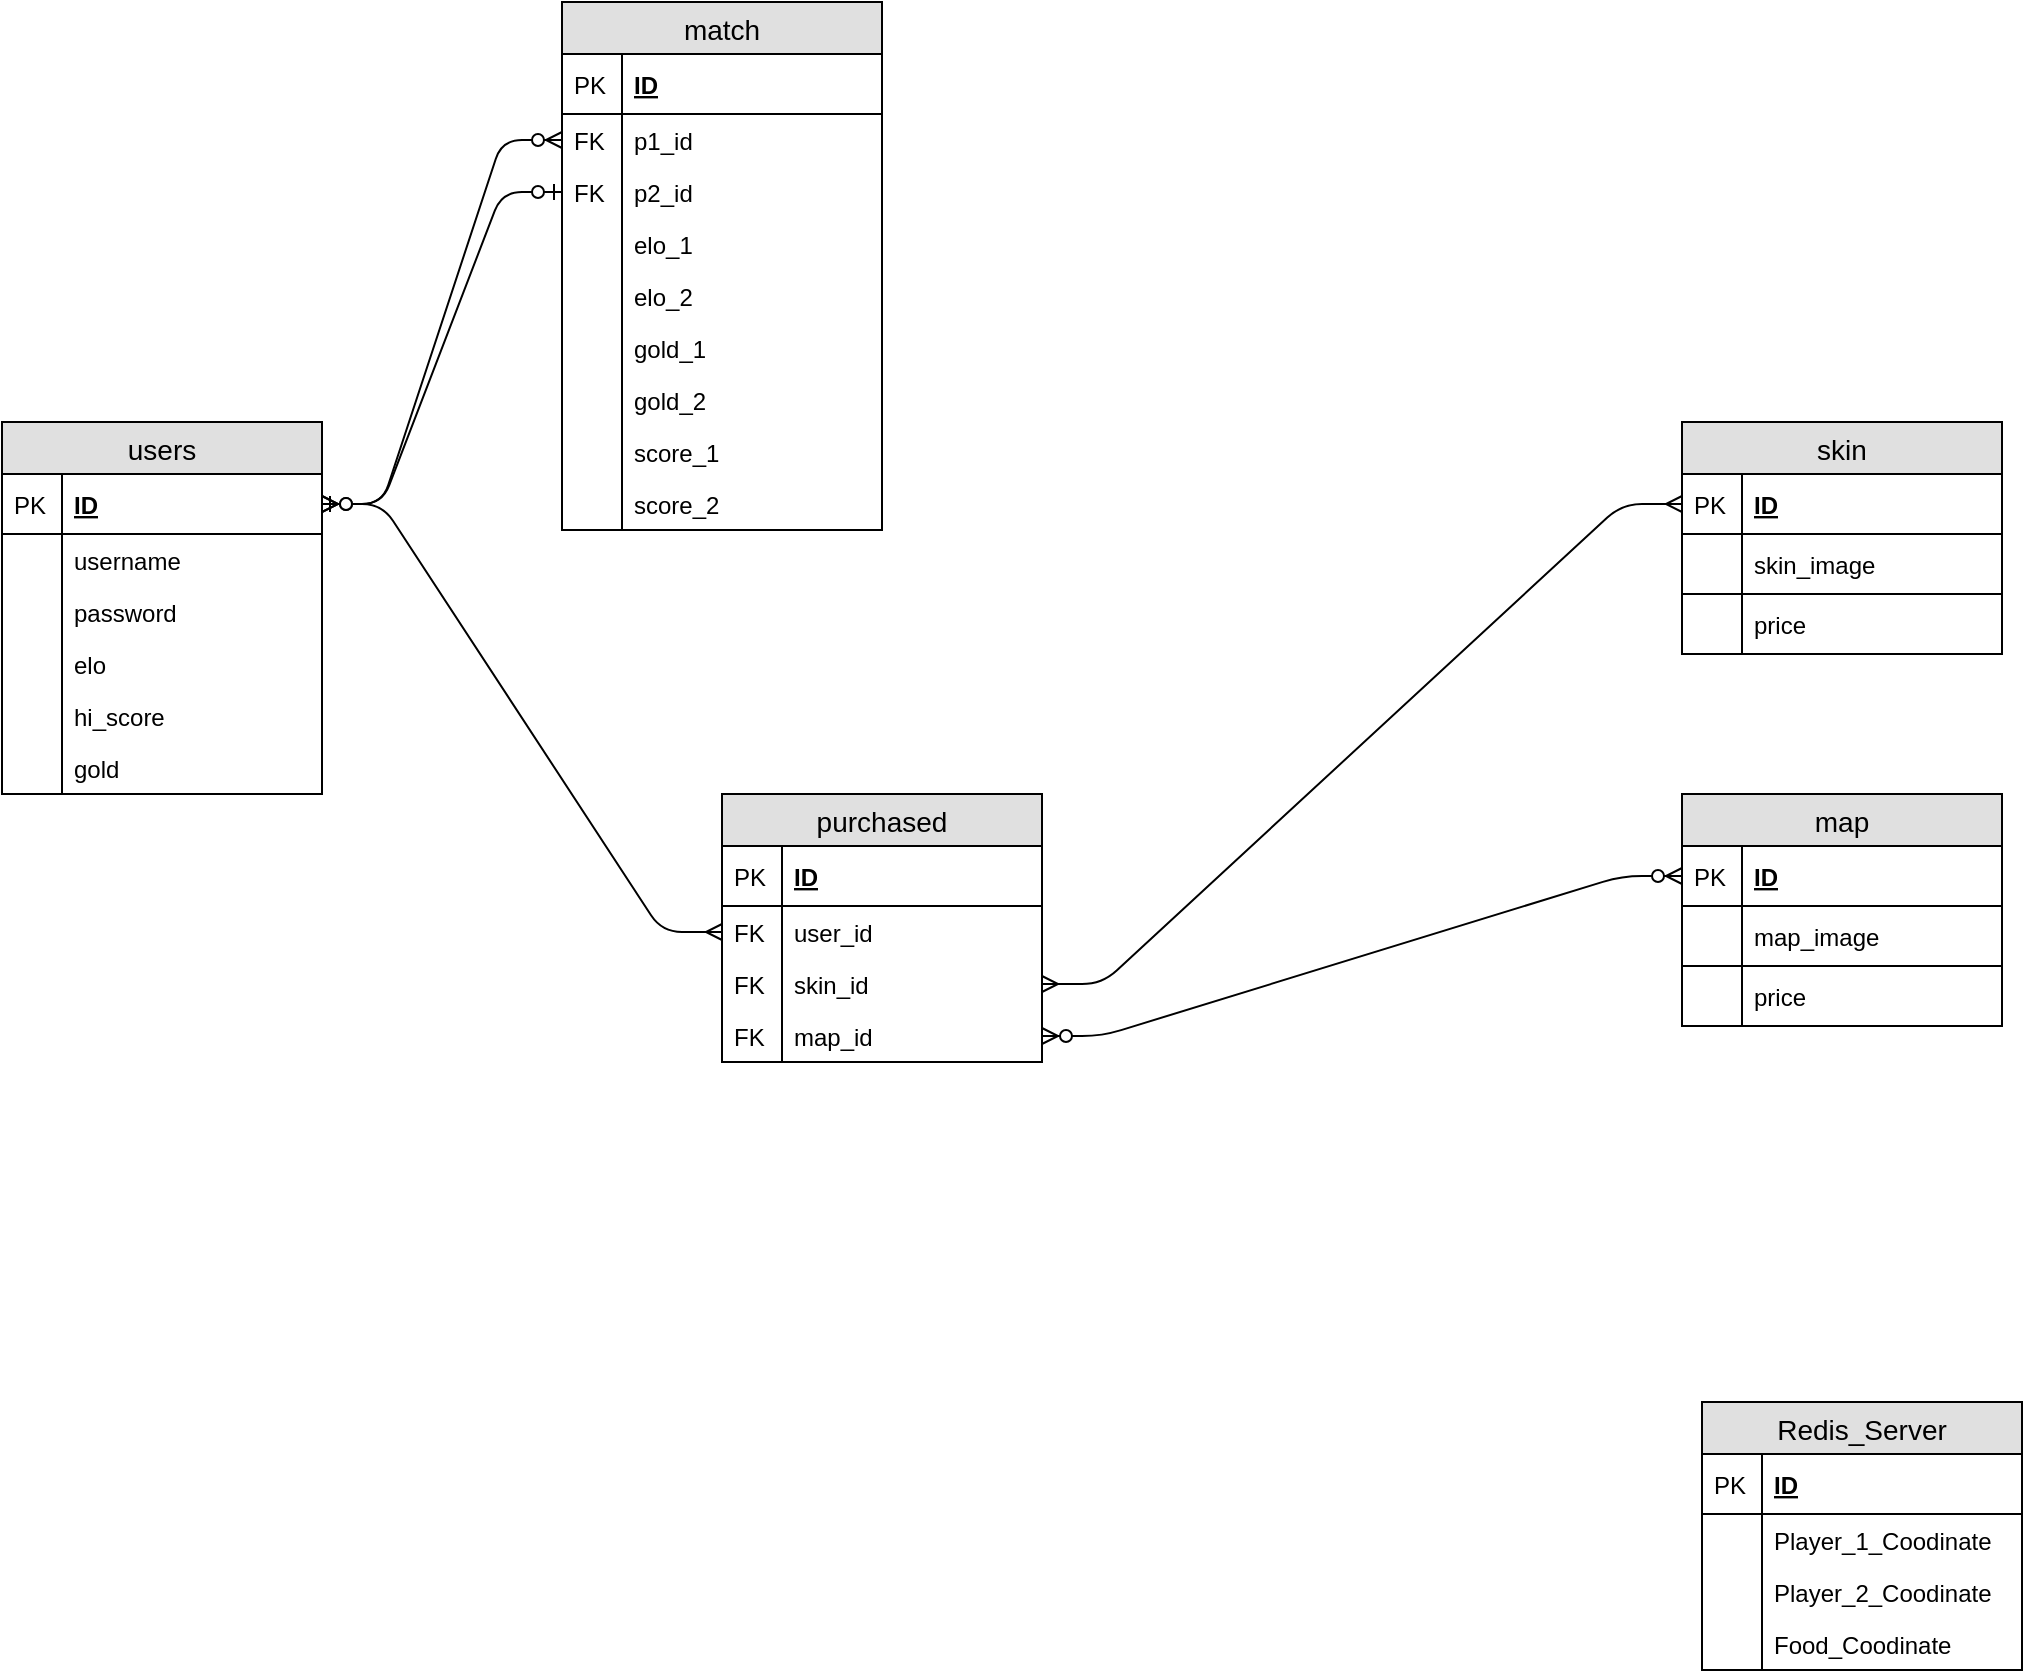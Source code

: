 <mxfile version="12.8.6" type="google"><diagram id="kwmPet7rTHjRSyI2ooP9" name="Page-1"><mxGraphModel dx="1304" dy="567" grid="1" gridSize="10" guides="1" tooltips="1" connect="1" arrows="1" fold="1" page="1" pageScale="1" pageWidth="1169" pageHeight="827" math="0" shadow="0"><root><mxCell id="vqQjwtXU6AvY4ElkucO4-0"/><mxCell id="vqQjwtXU6AvY4ElkucO4-1" parent="vqQjwtXU6AvY4ElkucO4-0"/><mxCell id="PmxYWhj52A3P-Q3yeNEc-42" value="match" style="swimlane;fontStyle=0;childLayout=stackLayout;horizontal=1;startSize=26;fillColor=#e0e0e0;horizontalStack=0;resizeParent=1;resizeParentMax=0;resizeLast=0;collapsible=1;marginBottom=0;swimlaneFillColor=#ffffff;align=center;fontSize=14;" parent="vqQjwtXU6AvY4ElkucO4-1" vertex="1"><mxGeometry x="570" y="760" width="160" height="264" as="geometry"/></mxCell><mxCell id="PmxYWhj52A3P-Q3yeNEc-43" value="ID" style="shape=partialRectangle;top=0;left=0;right=0;bottom=1;align=left;verticalAlign=middle;fillColor=none;spacingLeft=34;spacingRight=4;overflow=hidden;rotatable=0;points=[[0,0.5],[1,0.5]];portConstraint=eastwest;dropTarget=0;fontStyle=5;fontSize=12;" parent="PmxYWhj52A3P-Q3yeNEc-42" vertex="1"><mxGeometry y="26" width="160" height="30" as="geometry"/></mxCell><mxCell id="PmxYWhj52A3P-Q3yeNEc-44" value="PK" style="shape=partialRectangle;top=0;left=0;bottom=0;fillColor=none;align=left;verticalAlign=middle;spacingLeft=4;spacingRight=4;overflow=hidden;rotatable=0;points=[];portConstraint=eastwest;part=1;fontSize=12;" parent="PmxYWhj52A3P-Q3yeNEc-43" vertex="1" connectable="0"><mxGeometry width="30" height="30" as="geometry"/></mxCell><mxCell id="PmxYWhj52A3P-Q3yeNEc-45" value="p1_id" style="shape=partialRectangle;top=0;left=0;right=0;bottom=0;align=left;verticalAlign=top;fillColor=none;spacingLeft=34;spacingRight=4;overflow=hidden;rotatable=0;points=[[0,0.5],[1,0.5]];portConstraint=eastwest;dropTarget=0;fontSize=12;" parent="PmxYWhj52A3P-Q3yeNEc-42" vertex="1"><mxGeometry y="56" width="160" height="26" as="geometry"/></mxCell><mxCell id="PmxYWhj52A3P-Q3yeNEc-46" value="FK" style="shape=partialRectangle;top=0;left=0;bottom=0;fillColor=none;align=left;verticalAlign=top;spacingLeft=4;spacingRight=4;overflow=hidden;rotatable=0;points=[];portConstraint=eastwest;part=1;fontSize=12;" parent="PmxYWhj52A3P-Q3yeNEc-45" vertex="1" connectable="0"><mxGeometry width="30" height="26" as="geometry"/></mxCell><mxCell id="PmxYWhj52A3P-Q3yeNEc-47" value="p2_id" style="shape=partialRectangle;top=0;left=0;right=0;bottom=0;align=left;verticalAlign=top;fillColor=none;spacingLeft=34;spacingRight=4;overflow=hidden;rotatable=0;points=[[0,0.5],[1,0.5]];portConstraint=eastwest;dropTarget=0;fontSize=12;" parent="PmxYWhj52A3P-Q3yeNEc-42" vertex="1"><mxGeometry y="82" width="160" height="26" as="geometry"/></mxCell><mxCell id="PmxYWhj52A3P-Q3yeNEc-48" value="FK" style="shape=partialRectangle;top=0;left=0;bottom=0;fillColor=none;align=left;verticalAlign=top;spacingLeft=4;spacingRight=4;overflow=hidden;rotatable=0;points=[];portConstraint=eastwest;part=1;fontSize=12;" parent="PmxYWhj52A3P-Q3yeNEc-47" vertex="1" connectable="0"><mxGeometry width="30" height="26" as="geometry"/></mxCell><mxCell id="we9unGNooD2XQ_lcEDWX-0" value="elo_1&#10;" style="shape=partialRectangle;top=0;left=0;right=0;bottom=0;align=left;verticalAlign=top;fillColor=none;spacingLeft=34;spacingRight=4;overflow=hidden;rotatable=0;points=[[0,0.5],[1,0.5]];portConstraint=eastwest;dropTarget=0;fontSize=12;" vertex="1" parent="PmxYWhj52A3P-Q3yeNEc-42"><mxGeometry y="108" width="160" height="26" as="geometry"/></mxCell><mxCell id="we9unGNooD2XQ_lcEDWX-1" value="" style="shape=partialRectangle;top=0;left=0;bottom=0;fillColor=none;align=left;verticalAlign=top;spacingLeft=4;spacingRight=4;overflow=hidden;rotatable=0;points=[];portConstraint=eastwest;part=1;fontSize=12;" vertex="1" connectable="0" parent="we9unGNooD2XQ_lcEDWX-0"><mxGeometry width="30" height="26" as="geometry"/></mxCell><mxCell id="we9unGNooD2XQ_lcEDWX-4" value="elo_2&#10;" style="shape=partialRectangle;top=0;left=0;right=0;bottom=0;align=left;verticalAlign=top;fillColor=none;spacingLeft=34;spacingRight=4;overflow=hidden;rotatable=0;points=[[0,0.5],[1,0.5]];portConstraint=eastwest;dropTarget=0;fontSize=12;" vertex="1" parent="PmxYWhj52A3P-Q3yeNEc-42"><mxGeometry y="134" width="160" height="26" as="geometry"/></mxCell><mxCell id="we9unGNooD2XQ_lcEDWX-5" value="" style="shape=partialRectangle;top=0;left=0;bottom=0;fillColor=none;align=left;verticalAlign=top;spacingLeft=4;spacingRight=4;overflow=hidden;rotatable=0;points=[];portConstraint=eastwest;part=1;fontSize=12;" vertex="1" connectable="0" parent="we9unGNooD2XQ_lcEDWX-4"><mxGeometry width="30" height="26" as="geometry"/></mxCell><mxCell id="we9unGNooD2XQ_lcEDWX-8" value="gold_1" style="shape=partialRectangle;top=0;left=0;right=0;bottom=0;align=left;verticalAlign=top;fillColor=none;spacingLeft=34;spacingRight=4;overflow=hidden;rotatable=0;points=[[0,0.5],[1,0.5]];portConstraint=eastwest;dropTarget=0;fontSize=12;" vertex="1" parent="PmxYWhj52A3P-Q3yeNEc-42"><mxGeometry y="160" width="160" height="26" as="geometry"/></mxCell><mxCell id="we9unGNooD2XQ_lcEDWX-9" value="" style="shape=partialRectangle;top=0;left=0;bottom=0;fillColor=none;align=left;verticalAlign=top;spacingLeft=4;spacingRight=4;overflow=hidden;rotatable=0;points=[];portConstraint=eastwest;part=1;fontSize=12;" vertex="1" connectable="0" parent="we9unGNooD2XQ_lcEDWX-8"><mxGeometry width="30" height="26" as="geometry"/></mxCell><mxCell id="we9unGNooD2XQ_lcEDWX-10" value="gold_2" style="shape=partialRectangle;top=0;left=0;right=0;bottom=0;align=left;verticalAlign=top;fillColor=none;spacingLeft=34;spacingRight=4;overflow=hidden;rotatable=0;points=[[0,0.5],[1,0.5]];portConstraint=eastwest;dropTarget=0;fontSize=12;" vertex="1" parent="PmxYWhj52A3P-Q3yeNEc-42"><mxGeometry y="186" width="160" height="26" as="geometry"/></mxCell><mxCell id="we9unGNooD2XQ_lcEDWX-11" value="" style="shape=partialRectangle;top=0;left=0;bottom=0;fillColor=none;align=left;verticalAlign=top;spacingLeft=4;spacingRight=4;overflow=hidden;rotatable=0;points=[];portConstraint=eastwest;part=1;fontSize=12;" vertex="1" connectable="0" parent="we9unGNooD2XQ_lcEDWX-10"><mxGeometry width="30" height="26" as="geometry"/></mxCell><mxCell id="we9unGNooD2XQ_lcEDWX-12" value="score_1" style="shape=partialRectangle;top=0;left=0;right=0;bottom=0;align=left;verticalAlign=top;fillColor=none;spacingLeft=34;spacingRight=4;overflow=hidden;rotatable=0;points=[[0,0.5],[1,0.5]];portConstraint=eastwest;dropTarget=0;fontSize=12;" vertex="1" parent="PmxYWhj52A3P-Q3yeNEc-42"><mxGeometry y="212" width="160" height="26" as="geometry"/></mxCell><mxCell id="we9unGNooD2XQ_lcEDWX-13" value="" style="shape=partialRectangle;top=0;left=0;bottom=0;fillColor=none;align=left;verticalAlign=top;spacingLeft=4;spacingRight=4;overflow=hidden;rotatable=0;points=[];portConstraint=eastwest;part=1;fontSize=12;" vertex="1" connectable="0" parent="we9unGNooD2XQ_lcEDWX-12"><mxGeometry width="30" height="26" as="geometry"/></mxCell><mxCell id="we9unGNooD2XQ_lcEDWX-14" value="score_2&#10;" style="shape=partialRectangle;top=0;left=0;right=0;bottom=0;align=left;verticalAlign=top;fillColor=none;spacingLeft=34;spacingRight=4;overflow=hidden;rotatable=0;points=[[0,0.5],[1,0.5]];portConstraint=eastwest;dropTarget=0;fontSize=12;" vertex="1" parent="PmxYWhj52A3P-Q3yeNEc-42"><mxGeometry y="238" width="160" height="26" as="geometry"/></mxCell><mxCell id="we9unGNooD2XQ_lcEDWX-15" value="" style="shape=partialRectangle;top=0;left=0;bottom=0;fillColor=none;align=left;verticalAlign=top;spacingLeft=4;spacingRight=4;overflow=hidden;rotatable=0;points=[];portConstraint=eastwest;part=1;fontSize=12;" vertex="1" connectable="0" parent="we9unGNooD2XQ_lcEDWX-14"><mxGeometry width="30" height="26" as="geometry"/></mxCell><mxCell id="PmxYWhj52A3P-Q3yeNEc-0" value="users" style="swimlane;fontStyle=0;childLayout=stackLayout;horizontal=1;startSize=26;fillColor=#e0e0e0;horizontalStack=0;resizeParent=1;resizeParentMax=0;resizeLast=0;collapsible=1;marginBottom=0;swimlaneFillColor=#ffffff;align=center;fontSize=14;" parent="vqQjwtXU6AvY4ElkucO4-1" vertex="1"><mxGeometry x="290" y="970" width="160" height="186" as="geometry"/></mxCell><mxCell id="PmxYWhj52A3P-Q3yeNEc-1" value="ID" style="shape=partialRectangle;top=0;left=0;right=0;bottom=1;align=left;verticalAlign=middle;fillColor=none;spacingLeft=34;spacingRight=4;overflow=hidden;rotatable=0;points=[[0,0.5],[1,0.5]];portConstraint=eastwest;dropTarget=0;fontStyle=5;fontSize=12;" parent="PmxYWhj52A3P-Q3yeNEc-0" vertex="1"><mxGeometry y="26" width="160" height="30" as="geometry"/></mxCell><mxCell id="PmxYWhj52A3P-Q3yeNEc-2" value="PK" style="shape=partialRectangle;top=0;left=0;bottom=0;fillColor=none;align=left;verticalAlign=middle;spacingLeft=4;spacingRight=4;overflow=hidden;rotatable=0;points=[];portConstraint=eastwest;part=1;fontSize=12;" parent="PmxYWhj52A3P-Q3yeNEc-1" vertex="1" connectable="0"><mxGeometry width="30" height="30" as="geometry"/></mxCell><mxCell id="PmxYWhj52A3P-Q3yeNEc-3" value="username" style="shape=partialRectangle;top=0;left=0;right=0;bottom=0;align=left;verticalAlign=top;fillColor=none;spacingLeft=34;spacingRight=4;overflow=hidden;rotatable=0;points=[[0,0.5],[1,0.5]];portConstraint=eastwest;dropTarget=0;fontSize=12;" parent="PmxYWhj52A3P-Q3yeNEc-0" vertex="1"><mxGeometry y="56" width="160" height="26" as="geometry"/></mxCell><mxCell id="PmxYWhj52A3P-Q3yeNEc-4" value="" style="shape=partialRectangle;top=0;left=0;bottom=0;fillColor=none;align=left;verticalAlign=top;spacingLeft=4;spacingRight=4;overflow=hidden;rotatable=0;points=[];portConstraint=eastwest;part=1;fontSize=12;" parent="PmxYWhj52A3P-Q3yeNEc-3" vertex="1" connectable="0"><mxGeometry width="30" height="26" as="geometry"/></mxCell><mxCell id="PmxYWhj52A3P-Q3yeNEc-5" value="password" style="shape=partialRectangle;top=0;left=0;right=0;bottom=0;align=left;verticalAlign=top;fillColor=none;spacingLeft=34;spacingRight=4;overflow=hidden;rotatable=0;points=[[0,0.5],[1,0.5]];portConstraint=eastwest;dropTarget=0;fontSize=12;" parent="PmxYWhj52A3P-Q3yeNEc-0" vertex="1"><mxGeometry y="82" width="160" height="26" as="geometry"/></mxCell><mxCell id="PmxYWhj52A3P-Q3yeNEc-6" value="" style="shape=partialRectangle;top=0;left=0;bottom=0;fillColor=none;align=left;verticalAlign=top;spacingLeft=4;spacingRight=4;overflow=hidden;rotatable=0;points=[];portConstraint=eastwest;part=1;fontSize=12;" parent="PmxYWhj52A3P-Q3yeNEc-5" vertex="1" connectable="0"><mxGeometry width="30" height="26" as="geometry"/></mxCell><mxCell id="PmxYWhj52A3P-Q3yeNEc-7" value="elo" style="shape=partialRectangle;top=0;left=0;right=0;bottom=0;align=left;verticalAlign=top;fillColor=none;spacingLeft=34;spacingRight=4;overflow=hidden;rotatable=0;points=[[0,0.5],[1,0.5]];portConstraint=eastwest;dropTarget=0;fontSize=12;" parent="PmxYWhj52A3P-Q3yeNEc-0" vertex="1"><mxGeometry y="108" width="160" height="26" as="geometry"/></mxCell><mxCell id="PmxYWhj52A3P-Q3yeNEc-8" value="" style="shape=partialRectangle;top=0;left=0;bottom=0;fillColor=none;align=left;verticalAlign=top;spacingLeft=4;spacingRight=4;overflow=hidden;rotatable=0;points=[];portConstraint=eastwest;part=1;fontSize=12;" parent="PmxYWhj52A3P-Q3yeNEc-7" vertex="1" connectable="0"><mxGeometry width="30" height="26" as="geometry"/></mxCell><mxCell id="PmxYWhj52A3P-Q3yeNEc-9" value="hi_score" style="shape=partialRectangle;top=0;left=0;right=0;bottom=0;align=left;verticalAlign=top;fillColor=none;spacingLeft=34;spacingRight=4;overflow=hidden;rotatable=0;points=[[0,0.5],[1,0.5]];portConstraint=eastwest;dropTarget=0;fontSize=12;" parent="PmxYWhj52A3P-Q3yeNEc-0" vertex="1"><mxGeometry y="134" width="160" height="26" as="geometry"/></mxCell><mxCell id="PmxYWhj52A3P-Q3yeNEc-10" value="" style="shape=partialRectangle;top=0;left=0;bottom=0;fillColor=none;align=left;verticalAlign=top;spacingLeft=4;spacingRight=4;overflow=hidden;rotatable=0;points=[];portConstraint=eastwest;part=1;fontSize=12;" parent="PmxYWhj52A3P-Q3yeNEc-9" vertex="1" connectable="0"><mxGeometry width="30" height="26" as="geometry"/></mxCell><mxCell id="PmxYWhj52A3P-Q3yeNEc-11" value="gold" style="shape=partialRectangle;top=0;left=0;right=0;bottom=0;align=left;verticalAlign=top;fillColor=none;spacingLeft=34;spacingRight=4;overflow=hidden;rotatable=0;points=[[0,0.5],[1,0.5]];portConstraint=eastwest;dropTarget=0;fontSize=12;" parent="PmxYWhj52A3P-Q3yeNEc-0" vertex="1"><mxGeometry y="160" width="160" height="26" as="geometry"/></mxCell><mxCell id="PmxYWhj52A3P-Q3yeNEc-12" value="" style="shape=partialRectangle;top=0;left=0;bottom=0;fillColor=none;align=left;verticalAlign=top;spacingLeft=4;spacingRight=4;overflow=hidden;rotatable=0;points=[];portConstraint=eastwest;part=1;fontSize=12;" parent="PmxYWhj52A3P-Q3yeNEc-11" vertex="1" connectable="0"><mxGeometry width="30" height="26" as="geometry"/></mxCell><mxCell id="PmxYWhj52A3P-Q3yeNEc-35" value="skin" style="swimlane;fontStyle=0;childLayout=stackLayout;horizontal=1;startSize=26;fillColor=#e0e0e0;horizontalStack=0;resizeParent=1;resizeParentMax=0;resizeLast=0;collapsible=1;marginBottom=0;swimlaneFillColor=#ffffff;align=center;fontSize=14;" parent="vqQjwtXU6AvY4ElkucO4-1" vertex="1"><mxGeometry x="1130" y="970" width="160" height="116" as="geometry"/></mxCell><mxCell id="PmxYWhj52A3P-Q3yeNEc-36" value="ID" style="shape=partialRectangle;top=0;left=0;right=0;bottom=1;align=left;verticalAlign=middle;fillColor=none;spacingLeft=34;spacingRight=4;overflow=hidden;rotatable=0;points=[[0,0.5],[1,0.5]];portConstraint=eastwest;dropTarget=0;fontStyle=5;fontSize=12;" parent="PmxYWhj52A3P-Q3yeNEc-35" vertex="1"><mxGeometry y="26" width="160" height="30" as="geometry"/></mxCell><mxCell id="PmxYWhj52A3P-Q3yeNEc-37" value="PK" style="shape=partialRectangle;top=0;left=0;bottom=0;fillColor=none;align=left;verticalAlign=middle;spacingLeft=4;spacingRight=4;overflow=hidden;rotatable=0;points=[];portConstraint=eastwest;part=1;fontSize=12;" parent="PmxYWhj52A3P-Q3yeNEc-36" vertex="1" connectable="0"><mxGeometry width="30" height="30" as="geometry"/></mxCell><mxCell id="iD6DQXL7FR3-oxPE6JRm-3" value="skin_image" style="shape=partialRectangle;top=0;left=0;right=0;bottom=1;align=left;verticalAlign=middle;fillColor=none;spacingLeft=34;spacingRight=4;overflow=hidden;rotatable=0;points=[[0,0.5],[1,0.5]];portConstraint=eastwest;dropTarget=0;fontStyle=0;fontSize=12;" parent="PmxYWhj52A3P-Q3yeNEc-35" vertex="1"><mxGeometry y="56" width="160" height="30" as="geometry"/></mxCell><mxCell id="iD6DQXL7FR3-oxPE6JRm-4" value="" style="shape=partialRectangle;top=0;left=0;bottom=0;fillColor=none;align=left;verticalAlign=middle;spacingLeft=4;spacingRight=4;overflow=hidden;rotatable=0;points=[];portConstraint=eastwest;part=1;fontSize=12;" parent="iD6DQXL7FR3-oxPE6JRm-3" vertex="1" connectable="0"><mxGeometry width="30" height="30" as="geometry"/></mxCell><mxCell id="iD6DQXL7FR3-oxPE6JRm-5" value="price" style="shape=partialRectangle;top=0;left=0;right=0;bottom=1;align=left;verticalAlign=middle;fillColor=none;spacingLeft=34;spacingRight=4;overflow=hidden;rotatable=0;points=[[0,0.5],[1,0.5]];portConstraint=eastwest;dropTarget=0;fontStyle=0;fontSize=12;" parent="PmxYWhj52A3P-Q3yeNEc-35" vertex="1"><mxGeometry y="86" width="160" height="30" as="geometry"/></mxCell><mxCell id="iD6DQXL7FR3-oxPE6JRm-6" value="" style="shape=partialRectangle;top=0;left=0;bottom=0;fillColor=none;align=left;verticalAlign=middle;spacingLeft=4;spacingRight=4;overflow=hidden;rotatable=0;points=[];portConstraint=eastwest;part=1;fontSize=12;" parent="iD6DQXL7FR3-oxPE6JRm-5" vertex="1" connectable="0"><mxGeometry width="30" height="30" as="geometry"/></mxCell><mxCell id="PmxYWhj52A3P-Q3yeNEc-85" value="" style="edgeStyle=entityRelationEdgeStyle;fontSize=12;html=1;endArrow=ERmany;startArrow=ERmany;" parent="vqQjwtXU6AvY4ElkucO4-1" source="PmxYWhj52A3P-Q3yeNEc-1" target="PmxYWhj52A3P-Q3yeNEc-27" edge="1"><mxGeometry width="100" height="100" relative="1" as="geometry"><mxPoint x="330" y="1400" as="sourcePoint"/><mxPoint x="430" y="1300" as="targetPoint"/></mxGeometry></mxCell><mxCell id="PmxYWhj52A3P-Q3yeNEc-86" value="" style="edgeStyle=entityRelationEdgeStyle;fontSize=12;html=1;endArrow=ERzeroToMany;startArrow=ERzeroToOne;" parent="vqQjwtXU6AvY4ElkucO4-1" source="PmxYWhj52A3P-Q3yeNEc-1" target="PmxYWhj52A3P-Q3yeNEc-45" edge="1"><mxGeometry width="100" height="100" relative="1" as="geometry"><mxPoint x="450" y="1232" as="sourcePoint"/><mxPoint x="550" y="1132" as="targetPoint"/></mxGeometry></mxCell><mxCell id="PmxYWhj52A3P-Q3yeNEc-87" value="" style="edgeStyle=entityRelationEdgeStyle;fontSize=12;html=1;endArrow=ERzeroToMany;startArrow=ERzeroToOne;" parent="vqQjwtXU6AvY4ElkucO4-1" source="PmxYWhj52A3P-Q3yeNEc-47" target="PmxYWhj52A3P-Q3yeNEc-1" edge="1"><mxGeometry width="100" height="100" relative="1" as="geometry"><mxPoint x="400" y="1290" as="sourcePoint"/><mxPoint x="500" y="1190" as="targetPoint"/></mxGeometry></mxCell><mxCell id="PmxYWhj52A3P-Q3yeNEc-89" value="Redis_Server" style="swimlane;fontStyle=0;childLayout=stackLayout;horizontal=1;startSize=26;fillColor=#e0e0e0;horizontalStack=0;resizeParent=1;resizeParentMax=0;resizeLast=0;collapsible=1;marginBottom=0;swimlaneFillColor=#ffffff;align=center;fontSize=14;" parent="vqQjwtXU6AvY4ElkucO4-1" vertex="1"><mxGeometry x="1140" y="1460" width="160" height="134" as="geometry"/></mxCell><mxCell id="PmxYWhj52A3P-Q3yeNEc-90" value="ID" style="shape=partialRectangle;top=0;left=0;right=0;bottom=1;align=left;verticalAlign=middle;fillColor=none;spacingLeft=34;spacingRight=4;overflow=hidden;rotatable=0;points=[[0,0.5],[1,0.5]];portConstraint=eastwest;dropTarget=0;fontStyle=5;fontSize=12;" parent="PmxYWhj52A3P-Q3yeNEc-89" vertex="1"><mxGeometry y="26" width="160" height="30" as="geometry"/></mxCell><mxCell id="PmxYWhj52A3P-Q3yeNEc-91" value="PK" style="shape=partialRectangle;top=0;left=0;bottom=0;fillColor=none;align=left;verticalAlign=middle;spacingLeft=4;spacingRight=4;overflow=hidden;rotatable=0;points=[];portConstraint=eastwest;part=1;fontSize=12;" parent="PmxYWhj52A3P-Q3yeNEc-90" vertex="1" connectable="0"><mxGeometry width="30" height="30" as="geometry"/></mxCell><mxCell id="PmxYWhj52A3P-Q3yeNEc-92" value="Player_1_Coodinate" style="shape=partialRectangle;top=0;left=0;right=0;bottom=0;align=left;verticalAlign=top;fillColor=none;spacingLeft=34;spacingRight=4;overflow=hidden;rotatable=0;points=[[0,0.5],[1,0.5]];portConstraint=eastwest;dropTarget=0;fontSize=12;" parent="PmxYWhj52A3P-Q3yeNEc-89" vertex="1"><mxGeometry y="56" width="160" height="26" as="geometry"/></mxCell><mxCell id="PmxYWhj52A3P-Q3yeNEc-93" value="" style="shape=partialRectangle;top=0;left=0;bottom=0;fillColor=none;align=left;verticalAlign=top;spacingLeft=4;spacingRight=4;overflow=hidden;rotatable=0;points=[];portConstraint=eastwest;part=1;fontSize=12;" parent="PmxYWhj52A3P-Q3yeNEc-92" vertex="1" connectable="0"><mxGeometry width="30" height="26" as="geometry"/></mxCell><mxCell id="PmxYWhj52A3P-Q3yeNEc-94" value="Player_2_Coodinate" style="shape=partialRectangle;top=0;left=0;right=0;bottom=0;align=left;verticalAlign=top;fillColor=none;spacingLeft=34;spacingRight=4;overflow=hidden;rotatable=0;points=[[0,0.5],[1,0.5]];portConstraint=eastwest;dropTarget=0;fontSize=12;" parent="PmxYWhj52A3P-Q3yeNEc-89" vertex="1"><mxGeometry y="82" width="160" height="26" as="geometry"/></mxCell><mxCell id="PmxYWhj52A3P-Q3yeNEc-95" value="" style="shape=partialRectangle;top=0;left=0;bottom=0;fillColor=none;align=left;verticalAlign=top;spacingLeft=4;spacingRight=4;overflow=hidden;rotatable=0;points=[];portConstraint=eastwest;part=1;fontSize=12;" parent="PmxYWhj52A3P-Q3yeNEc-94" vertex="1" connectable="0"><mxGeometry width="30" height="26" as="geometry"/></mxCell><mxCell id="PmxYWhj52A3P-Q3yeNEc-96" value="Food_Coodinate" style="shape=partialRectangle;top=0;left=0;right=0;bottom=0;align=left;verticalAlign=top;fillColor=none;spacingLeft=34;spacingRight=4;overflow=hidden;rotatable=0;points=[[0,0.5],[1,0.5]];portConstraint=eastwest;dropTarget=0;fontSize=12;" parent="PmxYWhj52A3P-Q3yeNEc-89" vertex="1"><mxGeometry y="108" width="160" height="26" as="geometry"/></mxCell><mxCell id="PmxYWhj52A3P-Q3yeNEc-97" value="" style="shape=partialRectangle;top=0;left=0;bottom=0;fillColor=none;align=left;verticalAlign=top;spacingLeft=4;spacingRight=4;overflow=hidden;rotatable=0;points=[];portConstraint=eastwest;part=1;fontSize=12;" parent="PmxYWhj52A3P-Q3yeNEc-96" vertex="1" connectable="0"><mxGeometry width="30" height="26" as="geometry"/></mxCell><mxCell id="PmxYWhj52A3P-Q3yeNEc-101" value="" style="edgeStyle=entityRelationEdgeStyle;fontSize=12;html=1;endArrow=ERzeroToMany;endFill=1;startArrow=ERzeroToMany;" parent="vqQjwtXU6AvY4ElkucO4-1" source="iD6DQXL7FR3-oxPE6JRm-14" target="PmxYWhj52A3P-Q3yeNEc-66" edge="1"><mxGeometry width="100" height="100" relative="1" as="geometry"><mxPoint x="770" y="1557" as="sourcePoint"/><mxPoint x="1020" y="1460" as="targetPoint"/></mxGeometry></mxCell><mxCell id="PmxYWhj52A3P-Q3yeNEc-65" value="map" style="swimlane;fontStyle=0;childLayout=stackLayout;horizontal=1;startSize=26;fillColor=#e0e0e0;horizontalStack=0;resizeParent=1;resizeParentMax=0;resizeLast=0;collapsible=1;marginBottom=0;swimlaneFillColor=#ffffff;align=center;fontSize=14;" parent="vqQjwtXU6AvY4ElkucO4-1" vertex="1"><mxGeometry x="1130" y="1156" width="160" height="116" as="geometry"/></mxCell><mxCell id="PmxYWhj52A3P-Q3yeNEc-66" value="ID" style="shape=partialRectangle;top=0;left=0;right=0;bottom=1;align=left;verticalAlign=middle;fillColor=none;spacingLeft=34;spacingRight=4;overflow=hidden;rotatable=0;points=[[0,0.5],[1,0.5]];portConstraint=eastwest;dropTarget=0;fontStyle=5;fontSize=12;" parent="PmxYWhj52A3P-Q3yeNEc-65" vertex="1"><mxGeometry y="26" width="160" height="30" as="geometry"/></mxCell><mxCell id="PmxYWhj52A3P-Q3yeNEc-67" value="PK" style="shape=partialRectangle;top=0;left=0;bottom=0;fillColor=none;align=left;verticalAlign=middle;spacingLeft=4;spacingRight=4;overflow=hidden;rotatable=0;points=[];portConstraint=eastwest;part=1;fontSize=12;" parent="PmxYWhj52A3P-Q3yeNEc-66" vertex="1" connectable="0"><mxGeometry width="30" height="30" as="geometry"/></mxCell><mxCell id="iD6DQXL7FR3-oxPE6JRm-7" value="map_image" style="shape=partialRectangle;top=0;left=0;right=0;bottom=1;align=left;verticalAlign=middle;fillColor=none;spacingLeft=34;spacingRight=4;overflow=hidden;rotatable=0;points=[[0,0.5],[1,0.5]];portConstraint=eastwest;dropTarget=0;fontStyle=0;fontSize=12;" parent="PmxYWhj52A3P-Q3yeNEc-65" vertex="1"><mxGeometry y="56" width="160" height="30" as="geometry"/></mxCell><mxCell id="iD6DQXL7FR3-oxPE6JRm-8" value="" style="shape=partialRectangle;top=0;left=0;bottom=0;fillColor=none;align=left;verticalAlign=middle;spacingLeft=4;spacingRight=4;overflow=hidden;rotatable=0;points=[];portConstraint=eastwest;part=1;fontSize=12;" parent="iD6DQXL7FR3-oxPE6JRm-7" vertex="1" connectable="0"><mxGeometry width="30" height="30" as="geometry"/></mxCell><mxCell id="iD6DQXL7FR3-oxPE6JRm-9" value="price" style="shape=partialRectangle;top=0;left=0;right=0;bottom=1;align=left;verticalAlign=middle;fillColor=none;spacingLeft=34;spacingRight=4;overflow=hidden;rotatable=0;points=[[0,0.5],[1,0.5]];portConstraint=eastwest;dropTarget=0;fontStyle=0;fontSize=12;" parent="PmxYWhj52A3P-Q3yeNEc-65" vertex="1"><mxGeometry y="86" width="160" height="30" as="geometry"/></mxCell><mxCell id="iD6DQXL7FR3-oxPE6JRm-10" value="" style="shape=partialRectangle;top=0;left=0;bottom=0;fillColor=none;align=left;verticalAlign=middle;spacingLeft=4;spacingRight=4;overflow=hidden;rotatable=0;points=[];portConstraint=eastwest;part=1;fontSize=12;" parent="iD6DQXL7FR3-oxPE6JRm-9" vertex="1" connectable="0"><mxGeometry width="30" height="30" as="geometry"/></mxCell><mxCell id="iD6DQXL7FR3-oxPE6JRm-11" value="" style="edgeStyle=entityRelationEdgeStyle;fontSize=12;html=1;endArrow=ERmany;startArrow=ERmany;" parent="vqQjwtXU6AvY4ElkucO4-1" source="iD6DQXL7FR3-oxPE6JRm-12" target="PmxYWhj52A3P-Q3yeNEc-36" edge="1"><mxGeometry width="100" height="100" relative="1" as="geometry"><mxPoint x="770" y="1505" as="sourcePoint"/><mxPoint x="920" y="1430" as="targetPoint"/></mxGeometry></mxCell><mxCell id="PmxYWhj52A3P-Q3yeNEc-24" value="purchased" style="swimlane;fontStyle=0;childLayout=stackLayout;horizontal=1;startSize=26;fillColor=#e0e0e0;horizontalStack=0;resizeParent=1;resizeParentMax=0;resizeLast=0;collapsible=1;marginBottom=0;swimlaneFillColor=#ffffff;align=center;fontSize=14;" parent="vqQjwtXU6AvY4ElkucO4-1" vertex="1"><mxGeometry x="650" y="1156" width="160" height="134" as="geometry"/></mxCell><mxCell id="PmxYWhj52A3P-Q3yeNEc-25" value="ID" style="shape=partialRectangle;top=0;left=0;right=0;bottom=1;align=left;verticalAlign=middle;fillColor=none;spacingLeft=34;spacingRight=4;overflow=hidden;rotatable=0;points=[[0,0.5],[1,0.5]];portConstraint=eastwest;dropTarget=0;fontStyle=5;fontSize=12;" parent="PmxYWhj52A3P-Q3yeNEc-24" vertex="1"><mxGeometry y="26" width="160" height="30" as="geometry"/></mxCell><mxCell id="PmxYWhj52A3P-Q3yeNEc-26" value="PK" style="shape=partialRectangle;top=0;left=0;bottom=0;fillColor=none;align=left;verticalAlign=middle;spacingLeft=4;spacingRight=4;overflow=hidden;rotatable=0;points=[];portConstraint=eastwest;part=1;fontSize=12;" parent="PmxYWhj52A3P-Q3yeNEc-25" vertex="1" connectable="0"><mxGeometry width="30" height="30" as="geometry"/></mxCell><mxCell id="PmxYWhj52A3P-Q3yeNEc-27" value="user_id" style="shape=partialRectangle;top=0;left=0;right=0;bottom=0;align=left;verticalAlign=top;fillColor=none;spacingLeft=34;spacingRight=4;overflow=hidden;rotatable=0;points=[[0,0.5],[1,0.5]];portConstraint=eastwest;dropTarget=0;fontSize=12;" parent="PmxYWhj52A3P-Q3yeNEc-24" vertex="1"><mxGeometry y="56" width="160" height="26" as="geometry"/></mxCell><mxCell id="PmxYWhj52A3P-Q3yeNEc-28" value="FK" style="shape=partialRectangle;top=0;left=0;bottom=0;fillColor=none;align=left;verticalAlign=top;spacingLeft=4;spacingRight=4;overflow=hidden;rotatable=0;points=[];portConstraint=eastwest;part=1;fontSize=12;" parent="PmxYWhj52A3P-Q3yeNEc-27" vertex="1" connectable="0"><mxGeometry width="30" height="26" as="geometry"/></mxCell><mxCell id="iD6DQXL7FR3-oxPE6JRm-12" value="skin_id" style="shape=partialRectangle;top=0;left=0;right=0;bottom=0;align=left;verticalAlign=top;fillColor=none;spacingLeft=34;spacingRight=4;overflow=hidden;rotatable=0;points=[[0,0.5],[1,0.5]];portConstraint=eastwest;dropTarget=0;fontSize=12;" parent="PmxYWhj52A3P-Q3yeNEc-24" vertex="1"><mxGeometry y="82" width="160" height="26" as="geometry"/></mxCell><mxCell id="iD6DQXL7FR3-oxPE6JRm-13" value="FK" style="shape=partialRectangle;top=0;left=0;bottom=0;fillColor=none;align=left;verticalAlign=top;spacingLeft=4;spacingRight=4;overflow=hidden;rotatable=0;points=[];portConstraint=eastwest;part=1;fontSize=12;" parent="iD6DQXL7FR3-oxPE6JRm-12" vertex="1" connectable="0"><mxGeometry width="30" height="26" as="geometry"/></mxCell><mxCell id="iD6DQXL7FR3-oxPE6JRm-14" value="map_id" style="shape=partialRectangle;top=0;left=0;right=0;bottom=0;align=left;verticalAlign=top;fillColor=none;spacingLeft=34;spacingRight=4;overflow=hidden;rotatable=0;points=[[0,0.5],[1,0.5]];portConstraint=eastwest;dropTarget=0;fontSize=12;" parent="PmxYWhj52A3P-Q3yeNEc-24" vertex="1"><mxGeometry y="108" width="160" height="26" as="geometry"/></mxCell><mxCell id="iD6DQXL7FR3-oxPE6JRm-15" value="FK" style="shape=partialRectangle;top=0;left=0;bottom=0;fillColor=none;align=left;verticalAlign=top;spacingLeft=4;spacingRight=4;overflow=hidden;rotatable=0;points=[];portConstraint=eastwest;part=1;fontSize=12;" parent="iD6DQXL7FR3-oxPE6JRm-14" vertex="1" connectable="0"><mxGeometry width="30" height="26" as="geometry"/></mxCell></root></mxGraphModel></diagram></mxfile>